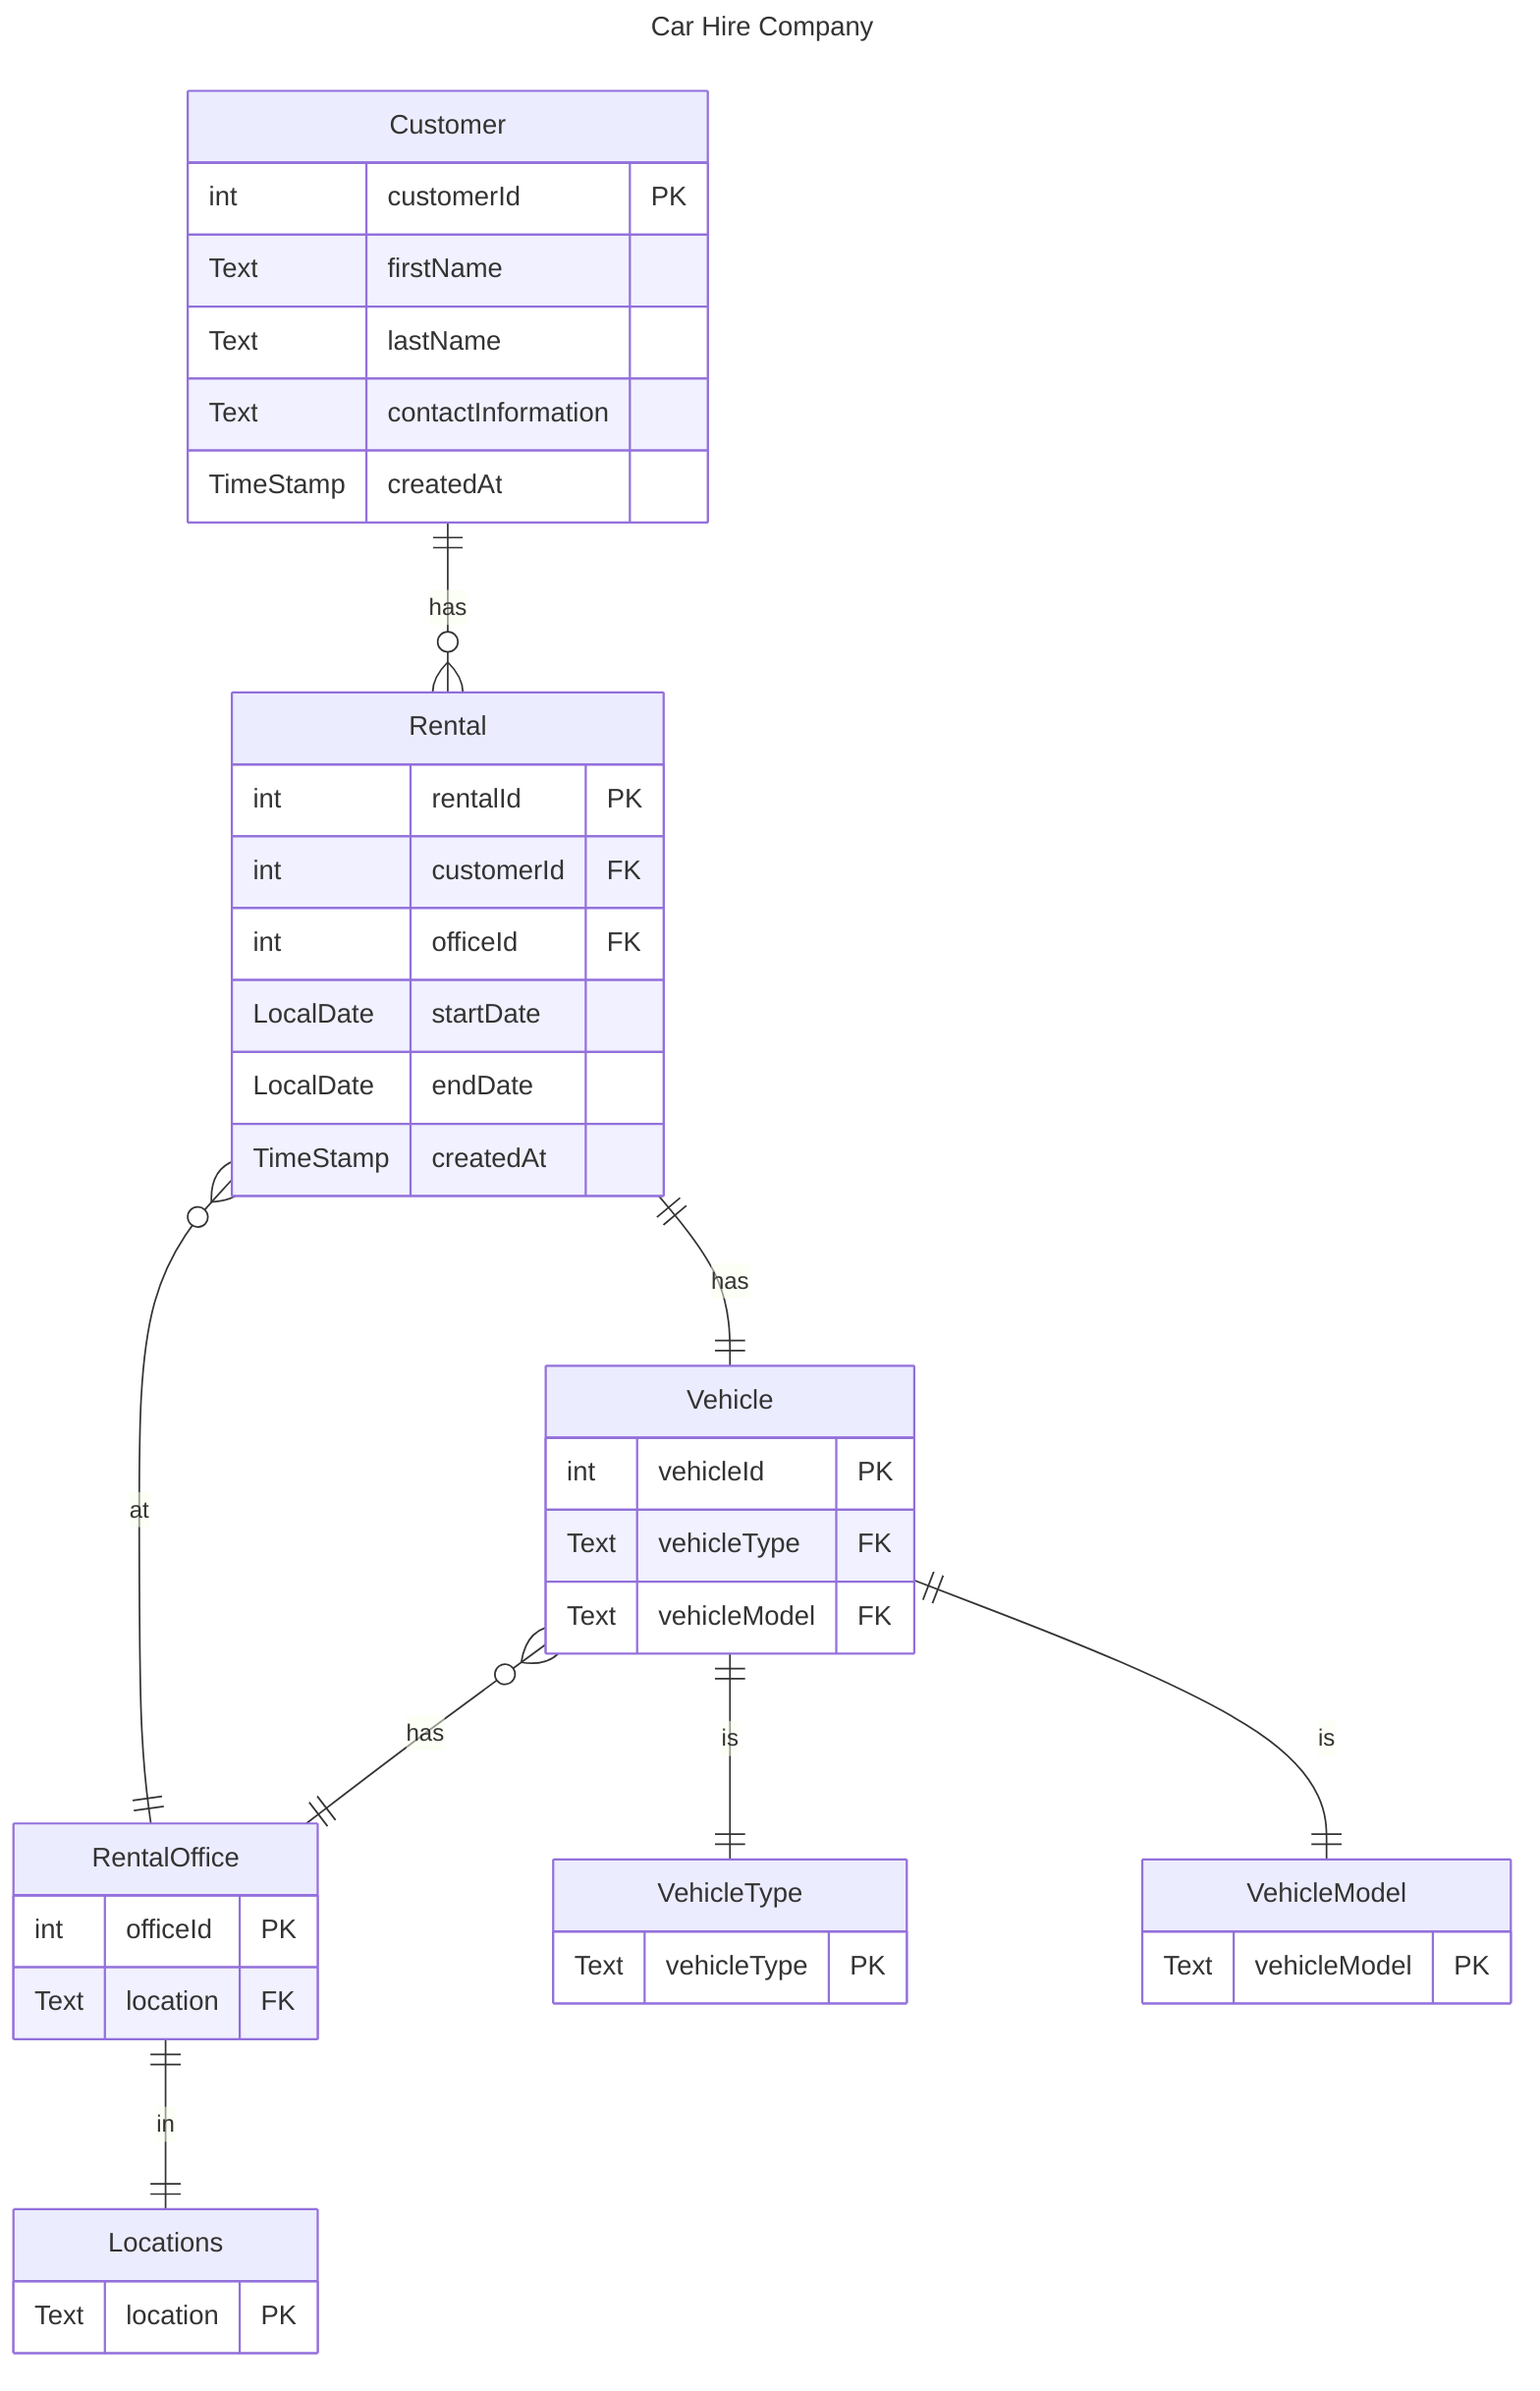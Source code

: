 ---
title: Car Hire Company
---

erDiagram

    Customer ||--o{ Rental : has
    Rental ||--|| Vehicle : has
    Rental }o--|| RentalOffice : at
    Vehicle }o--|| RentalOffice : has
    Vehicle ||--|| VehicleType : is
    Vehicle ||--|| VehicleModel : is
    RentalOffice ||--|| Locations : in
    Customer{
        int customerId PK
        Text firstName
        Text lastName
        Text contactInformation
        TimeStamp createdAt
    }
    Vehicle{
        int vehicleId PK

        Text vehicleType FK
        Text vehicleModel FK
    }
    Rental{
        int rentalId PK
        int customerId FK
        int officeId FK
        LocalDate startDate
        LocalDate endDate
        TimeStamp createdAt
    }
    RentalOffice{
        int officeId PK
        Text location FK
    }
    Locations{
        Text location PK
    }
    VehicleType{
        Text vehicleType PK
    }
    VehicleModel{
        Text vehicleModel PK
    }